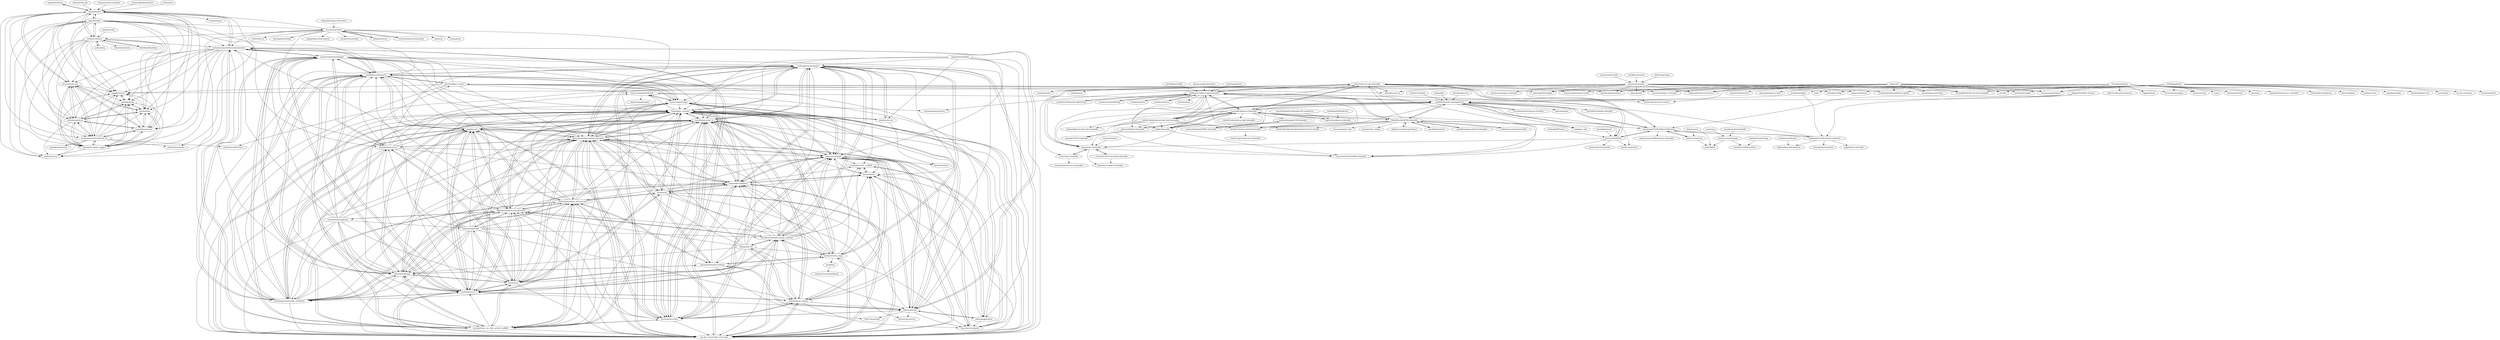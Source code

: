 digraph G {
"mojombo/chronic" -> "mojombo/god" ["e"=1]
"mojombo/grit" -> "wycats/merb-core"
"mojombo/grit" -> "mojombo/god"
"mojombo/grit" -> "vanpelt/jsawesome"
"mojombo/grit" -> "rubinius/rubinius"
"mojombo/grit" -> "wycats/jspec"
"mojombo/grit" -> "defunkt/exception_logger"
"mojombo/grit" -> "defunkt/ambition"
"mojombo/grit" -> "technoweenie/restful-authentication"
"mojombo/grit" -> "technoweenie/attachment_fu"
"mojombo/grit" -> "caged/microsis"
"mojombo/grit" -> "anotherjesse/fotomatic"
"mojombo/grit" -> "topfunky/bong"
"mojombo/grit" -> "macournoyer/thin"
"mojombo/grit" -> "grempe/amazon-ec2"
"mojombo/grit" -> "anotherjesse/s3"
"jruby/jruby" -> "rubinius/rubinius" ["e"=1]
"heroku/legacy-cli" -> "jezdez/textmate-missingdrawer" ["e"=1]
"enormego/EGOTextMateFullScreen" -> "jezdez/textmate-missingdrawer"
"enormego/EGOTextMateFullScreen" -> "jashkenas/coffee-script-tmbundle"
"enormego/EGOTextMateFullScreen" -> "philc/textmatevim"
"enormego/EGOTextMateFullScreen" -> "deplorableword/textmate-solarized"
"enormego/EGOTextMateFullScreen" -> "protocool/AckMate"
"enormego/EGOTextMateFullScreen" -> "mads-hartmann/Whitespace.tmbundle"
"js2coffee/js2coffee" -> "jashkenas/coffee-script-tmbundle" ["e"=1]
"ruby-git/ruby-git" -> "mojombo/god" ["e"=1]
"deplorableword/textmate-solarized" -> "deplorableword/solarized"
"deplorableword/textmate-solarized" -> "enormego/EGOTextMateFullScreen"
"deplorableword/textmate-solarized" -> "brianmichel/solarized" ["e"=1]
"deplorableword/textmate-solarized" -> "appden/less.tmbundle" ["e"=1]
"deplorableword/textmate-solarized" -> "jezdez/textmate-missingdrawer"
"Gipetto/wordpress.tmbundle" -> "kswedberg/jquery-tmbundle"
"alloy/macvim" -> "jtaby/Waldo" ["e"=1]
"alloy/macvim" -> "philc/textmatevim" ["e"=1]
"sr/git-wiki" -> "ezmobius/bmhsearch"
"sr/git-wiki" -> "sr/tasks"
"sr/git-wiki" -> "lazyatom/soup"
"sr/git-wiki" -> "mmower/simply_versioned"
"sr/git-wiki" -> "jnewland/votigoto"
"sr/git-wiki" -> "jamesgolick/markaby"
"sr/git-wiki" -> "jamesgolick/enum_field"
"sr/git-wiki" -> "jnewland/gsa-prototype"
"sr/git-wiki" -> "abhay/gchart"
"sr/git-wiki" -> "wayneeseguin/sequel"
"sr/git-wiki" -> "technicalpickles/ambitious-sphinx"
"sr/git-wiki" -> "wycats/merb-plugins"
"sr/git-wiki" -> "simonjefford/ruby-on-rails-tmbundle"
"sr/git-wiki" -> "leahneukirchen/rack-mirror"
"sr/git-wiki" -> "leahneukirchen/coset-mirror"
"sinatra/sinatra-book" -> "bmizerany/sinatra" ["e"=1]
"mongodb/mongo-ruby-driver" -> "macournoyer/thin" ["e"=1]
"chriskite/anemone" -> "bmizerany/sinatra" ["e"=1]
"jcf/git-tmbundle" -> "kswedberg/jquery-tmbundle"
"jcf/git-tmbundle" -> "mocoso/code-beautifier.tmbundle"
"jcf/git-tmbundle" -> "rspec/rspec.tmbundle"
"jcf/git-tmbundle" -> "drnic/ruby-on-rails-tmbundle"
"dchelimsky/rspec" -> "bmizerany/sinatra" ["e"=1]
"psq/dm-core" -> "edward/reckoning"
"psq/dm-core" -> "defunkt/ambitious_activerecord"
"psq/dm-core" -> "dramatis/dramatis-redmine"
"psq/dm-core" -> "osteele/javascript_fu"
"psq/dm-core" -> "jeremyf/rspec_on_rails_nested_scaffold"
"psq/dm-core" -> "up_the_irons/credit_card_tools"
"psq/dm-core" -> "mark/autosaves"
"psq/dm-core" -> "anotherjesse/fotomatic"
"psq/dm-core" -> "fnando/has_versions"
"psq/dm-core" -> "JackDanger/immutable_attributes"
"psq/dm-core" -> "mauo/rails-templates"
"psq/dm-core" -> "fightinjoe/restful-authentication"
"psq/dm-core" -> "dustin/memcached"
"psq/dm-core" -> "kastner/sin"
"psq/dm-core" -> "drnic/javascript-unittest-tmbundle"
"takeo/googlecharts" -> "wayneeseguin/alogr"
"takeo/googlecharts" -> "dausech/misc"
"takeo/googlecharts" -> "xeon/securehttpd"
"takeo/googlecharts" -> "kuroshiro/tourguide"
"takeo/googlecharts" -> "Amar/ambition"
"autotelicum/Smooth-CoffeeScript" -> "jashkenas/coffee-script-tmbundle" ["e"=1]
"markjaquith/WordPress" -> "Gipetto/wordpress.tmbundle" ["e"=1]
"zacharyvoase/jsonpipe" -> "toastdriven/littleworkers"
"zacharyvoase/jsonpipe" -> "jtaby/Waldo"
"sebastien/monitoring" -> "toastdriven/littleworkers" ["e"=1]
"drnic/ruby-on-rails-tmbundle" -> "rspec/rspec.tmbundle"
"drnic/ruby-on-rails-tmbundle" -> "kswedberg/jquery-tmbundle"
"drnic/ruby-on-rails-tmbundle" -> "drnic/ruby-tmbundle"
"drnic/ruby-on-rails-tmbundle" -> "mocoso/code-beautifier.tmbundle"
"drnic/ruby-on-rails-tmbundle" -> "mojombo/yaws"
"drnic/ruby-on-rails-tmbundle" -> "protocool/AckMate"
"drnic/ruby-on-rails-tmbundle" -> "defunkt/cache_fu"
"drnic/ruby-on-rails-tmbundle" -> "jashkenas/coffee-script-tmbundle"
"drnic/ruby-on-rails-tmbundle" -> "anotherjesse/foxtracs"
"drnic/ruby-on-rails-tmbundle" -> "sr/dst"
"drnic/ruby-on-rails-tmbundle" -> "jnicklas/uploadcolumn"
"drnic/ruby-on-rails-tmbundle" -> "leahneukirchen/rack-mirror"
"drnic/ruby-on-rails-tmbundle" -> "leahneukirchen/coset-mirror"
"drnic/ruby-on-rails-tmbundle" -> "hornbeck/arc"
"drnic/ruby-on-rails-tmbundle" -> "wayneeseguin/sequel-model"
"jnewland/lazy_record" -> "wayneeseguin/alogr"
"jnewland/lazy_record" -> "wayneeseguin/merbtastic"
"jnewland/lazy_record" -> "drnic/javascript-unittest-tmbundle"
"jnewland/lazy_record" -> "jamesgolick/markaby"
"jnewland/lazy_record" -> "anotherjesse/fotomatic"
"jnewland/lazy_record" -> "defunkt/cache_fu"
"jnewland/lazy_record" -> "up_the_irons/credit_card_tools"
"jnewland/lazy_record" -> "mmower/simply_versioned"
"jnewland/lazy_record" -> "caged/microsis"
"jnewland/lazy_record" -> "technoweenie/restful-authentication"
"beyondgrep/ack1" -> "protocool/AckMate" ["e"=1]
"defunkt/ambitious_activerecord" -> "psq/dm-core"
"defunkt/ambitious_activerecord" -> "edward/reckoning"
"defunkt/ambitious_activerecord" -> "jeremyf/rspec_on_rails_nested_scaffold"
"defunkt/ambitious_activerecord" -> "drnic/javascript-unittest-tmbundle"
"defunkt/ambitious_activerecord" -> "cdcarter/io"
"defunkt/ambitious_activerecord" -> "fnando/has_versions"
"defunkt/ambitious_activerecord" -> "up_the_irons/credit_card_tools"
"defunkt/ambitious_activerecord" -> "dramatis/dramatis-redmine"
"defunkt/ambitious_activerecord" -> "mauo/rails-templates"
"defunkt/ambitious_activerecord" -> "JackDanger/immutable_attributes"
"defunkt/ambitious_activerecord" -> "mark/autosaves"
"defunkt/ambitious_activerecord" -> "fightinjoe/restful-authentication"
"defunkt/ambitious_activerecord" -> "osteele/javascript_fu"
"defunkt/ambitious_activerecord" -> "wayneeseguin/alogr"
"defunkt/ambitious_activerecord" -> "anotherjesse/fotomatic"
"drnic/ruby-tmbundle" -> "rspec/rspec.tmbundle"
"drnic/ruby-tmbundle" -> "aussiegeek/ruby-sass-tmbundle"
"dustin/memcached" -> "xeon/securehttpd"
"dustin/memcached" -> "Amar/ambition"
"dustin/memcached" -> "mauo/rails-templates"
"dustin/memcached" -> "fnando/has_versions"
"dustin/memcached" -> "wayneeseguin/alogr"
"dustin/memcached" -> "osteele/javascript_fu"
"dustin/memcached" -> "drnic/javascript-unittest-tmbundle"
"dustin/memcached" -> "ambethia/vao_column"
"dustin/memcached" -> "jeremyf/rspec_on_rails_nested_scaffold"
"dustin/memcached" -> "technoweenie/restful-authentication"
"dustin/memcached" -> "up_the_irons/credit_card_tools"
"dustin/memcached" -> "psq/dm-core"
"dustin/memcached" -> "defunkt/ambitious_activerecord"
"dustin/memcached" -> "fightinjoe/restful-authentication"
"dustin/memcached" -> "cardmagic/merb-plugins"
"grempe/amazon-ec2" -> "drnic/javascript-unittest-tmbundle"
"grempe/amazon-ec2" -> "fnando/has_versions"
"grempe/amazon-ec2" -> "up_the_irons/credit_card_tools"
"grempe/amazon-ec2" -> "wayneeseguin/alogr"
"grempe/amazon-ec2" -> "JackDanger/immutable_attributes"
"grempe/amazon-ec2" -> "mark/autosaves"
"grempe/amazon-ec2" -> "wayneeseguin/merbtastic"
"grempe/amazon-ec2" -> "cardmagic/merb-plugins"
"grempe/amazon-ec2" -> "anotherjesse/fotomatic"
"grempe/amazon-ec2" -> "xeon/securehttpd"
"grempe/amazon-ec2" -> "kastner/sin"
"grempe/amazon-ec2" -> "fightinjoe/restful-authentication"
"grempe/amazon-ec2" -> "mauo/rails-templates"
"grempe/amazon-ec2" -> "jnewland/lazy_record"
"grempe/amazon-ec2" -> "wayneeseguin/merblogger"
"subtleGradient/javascript-tools.tmbundle" -> "kswedberg/jquery-tmbundle"
"subtleGradient/javascript-tools.tmbundle" -> "jezdez/textmate-missingdrawer"
"subtleGradient/javascript-tools.tmbundle" -> "jcf/git-tmbundle"
"subtleGradient/javascript-tools.tmbundle" -> "jashkenas/coffee-script-tmbundle"
"subtleGradient/javascript-tools.tmbundle" -> "johnmuhl/html5.tmbundle"
"subtleGradient/javascript-tools.tmbundle" -> "seaofclouds/sass-textmate-bundle"
"subtleGradient/javascript-tools.tmbundle" -> "johnmuhl/javascript-tools-tmbundle"
"subtleGradient/javascript-tools.tmbundle" -> "mocoso/code-beautifier.tmbundle"
"subtleGradient/javascript-tools.tmbundle" -> "desandro/CSS3.tmbundle"
"Amar/ambition" -> "dustin/memcached"
"Amar/ambition" -> "fnando/has_versions"
"Amar/ambition" -> "mauo/rails-templates"
"Amar/ambition" -> "drnic/javascript-unittest-tmbundle"
"Amar/ambition" -> "xeon/securehttpd"
"Amar/ambition" -> "Dual-Life/autodie"
"Amar/ambition" -> "kuroshiro/tourguide"
"Amar/ambition" -> "dramatis/dramatis-redmine"
"Amar/ambition" -> "technoweenie/restful-authentication"
"Amar/ambition" -> "takeo/googlecharts"
"Amar/ambition" -> "osteele/javascript_fu"
"Amar/ambition" -> "cbowns/cpu-history"
"giom/merb-core" -> "cardmagic/merb-plugins"
"giom/merb-core" -> "lance/formtotal"
"giom/merb-core" -> "fnando/has_versions"
"philc/textmatevim" -> "jtaby/Waldo"
"philc/textmatevim" -> "enormego/EGOTextMateFullScreen"
"norbauer/salty_slugs" -> "woahdae/active_scaffold"
"norbauer/salty_slugs" -> "fnando/has_versions"
"norbauer/salty_slugs" -> "up_the_irons/credit_card_tools"
"norbauer/salty_slugs" -> "dausech/misc"
"norbauer/salty_slugs" -> "osteele/javascript_fu"
"norbauer/salty_slugs" -> "mauo/rails-templates"
"norbauer/salty_slugs" -> "cardmagic/merb-plugins"
"norbauer/salty_slugs" -> "drnic/javascript-unittest-tmbundle"
"norbauer/salty_slugs" -> "meqif/nds"
"norbauer/salty_slugs" -> "xeon/securehttpd"
"norbauer/salty_slugs" -> "decafdennis/simple_theme_switcher"
"norbauer/salty_slugs" -> "dramatis/dramatis-redmine"
"norbauer/salty_slugs" -> "kuroshiro/tourguide"
"norbauer/salty_slugs" -> "fightinjoe/restful-authentication"
"markstory/solarized" -> "deplorableword/solarized"
"woahdae/active_scaffold" -> "dausech/misc"
"woahdae/active_scaffold" -> "kuroshiro/tourguide"
"meqif/nds" -> "JeremyGrosser/mythproto"
"farktronix/gittools" -> "fightinjoe/restful-authentication"
"farktronix/gittools" -> "mark/autosaves"
"farktronix/gittools" -> "kastner/sin"
"farktronix/gittools" -> "edward/reckoning"
"farktronix/gittools" -> "drnic/javascript-unittest-tmbundle"
"farktronix/gittools" -> "fnando/has_versions"
"farktronix/gittools" -> "psq/dm-core"
"farktronix/gittools" -> "grempe/amazon-ec2"
"farktronix/gittools" -> "decafdennis/simple_theme_switcher"
"farktronix/gittools" -> "JackDanger/immutable_attributes"
"farktronix/gittools" -> "osteele/javascript_fu"
"farktronix/gittools" -> "up_the_irons/credit_card_tools"
"farktronix/gittools" -> "ambethia/vao_column"
"farktronix/gittools" -> "mauo/rails-templates"
"farktronix/gittools" -> "defunkt/ambitious_activerecord"
"chadselph/fPrivacy" -> "protocool/AckMate" ["e"=1]
"not-kennethreitz/osx-gcc-installer" -> "jezdez/textmate-missingdrawer" ["e"=1]
"jonathanpatt/sicp-kindle" -> "zacharyvoase/jsonpipe" ["e"=1]
"mojombo/god" -> "wycats/merb-core"
"mojombo/god" -> "vanpelt/jsawesome"
"mojombo/god" -> "wycats/jspec"
"mojombo/god" -> "defunkt/exception_logger"
"mojombo/god" -> "defunkt/ambition"
"mojombo/god" -> "rubinius/rubinius"
"mojombo/god" -> "technoweenie/attachment_fu"
"mojombo/god" -> "mojombo/grit"
"mojombo/god" -> "caged/microsis"
"mojombo/god" -> "technoweenie/restful-authentication"
"mojombo/god" -> "topfunky/bong"
"mojombo/god" -> "anotherjesse/s3"
"mojombo/god" -> "anotherjesse/taboo"
"mojombo/god" -> "mojombo/chronic" ["e"=1]
"mojombo/god" -> "resque/resque" ["e"=1]
"jlong/sass-bootstrap-defunct" -> "MarioRicalde/SCSS.tmbundle" ["e"=1]
"wayneeseguin/alogr" -> "xeon/securehttpd"
"wayneeseguin/alogr" -> "takeo/googlecharts"
"wayneeseguin/alogr" -> "wayneeseguin/merbtastic"
"wayneeseguin/alogr" -> "jnewland/lazy_record"
"wayneeseguin/alogr" -> "anotherjesse/fotomatic"
"wayneeseguin/alogr" -> "dustin/memcached"
"wayneeseguin/alogr" -> "drnic/javascript-unittest-tmbundle"
"wayneeseguin/alogr" -> "fnando/has_versions"
"wayneeseguin/alogr" -> "wayneeseguin/autozest"
"buymeasoda/soda-theme" -> "jashkenas/coffee-script-tmbundle" ["e"=1]
"rs/SafariOmnibar" -> "jezdez/textmate-missingdrawer" ["e"=1]
"defunkt/unicorn" -> "macournoyer/thin" ["e"=1]
"rubinius/rubinius" -> "wycats/merb-core"
"rubinius/rubinius" -> "vanpelt/jsawesome"
"rubinius/rubinius" -> "mojombo/god"
"rubinius/rubinius" -> "wycats/jspec"
"rubinius/rubinius" -> "defunkt/exception_logger"
"rubinius/rubinius" -> "defunkt/ambition"
"rubinius/rubinius" -> "mojombo/grit"
"rubinius/rubinius" -> "technoweenie/attachment_fu"
"rubinius/rubinius" -> "caged/microsis"
"rubinius/rubinius" -> "technoweenie/restful-authentication"
"rubinius/rubinius" -> "jruby/jruby" ["e"=1]
"rubinius/rubinius" -> "topfunky/bong"
"rubinius/rubinius" -> "celluloid/celluloid" ["e"=1]
"rubinius/rubinius" -> "MacRuby/MacRuby" ["e"=1]
"rubinius/rubinius" -> "anotherjesse/s3"
"minimaldesign/mHTML.tmbundle" -> "minimaldesign/mCSS.tmbundle"
"minimaldesign/mCSS.tmbundle" -> "minimaldesign/mHTML.tmbundle"
"JackDanger/immutable_attributes" -> "osteele/javascript_fu"
"JackDanger/immutable_attributes" -> "mark/autosaves"
"JackDanger/immutable_attributes" -> "fnando/has_versions"
"JackDanger/immutable_attributes" -> "drnic/javascript-unittest-tmbundle"
"JackDanger/immutable_attributes" -> "fightinjoe/restful-authentication"
"JackDanger/immutable_attributes" -> "up_the_irons/credit_card_tools"
"JackDanger/immutable_attributes" -> "psq/dm-core"
"JackDanger/immutable_attributes" -> "grempe/amazon-ec2"
"JackDanger/immutable_attributes" -> "anotherjesse/fotomatic"
"JackDanger/immutable_attributes" -> "defunkt/ambitious_activerecord"
"JackDanger/immutable_attributes" -> "edward/reckoning"
"JackDanger/immutable_attributes" -> "wayneeseguin/merblogger"
"JackDanger/immutable_attributes" -> "mauo/rails-templates"
"JackDanger/immutable_attributes" -> "cardmagic/merb-plugins"
"JackDanger/immutable_attributes" -> "xeon/securehttpd"
"brynary/webrat" -> "rspec/rspec.tmbundle" ["e"=1]
"jeremyf/rspec_on_rails_nested_scaffold" -> "anotherjesse/fotomatic"
"jeremyf/rspec_on_rails_nested_scaffold" -> "defunkt/ambitious_activerecord"
"jeremyf/rspec_on_rails_nested_scaffold" -> "edward/reckoning"
"jeremyf/rspec_on_rails_nested_scaffold" -> "psq/dm-core"
"jeremyf/rspec_on_rails_nested_scaffold" -> "cardmagic/merb-plugins"
"jeremyf/rspec_on_rails_nested_scaffold" -> "wayneeseguin/merblogger"
"jeremyf/rspec_on_rails_nested_scaffold" -> "dustin/memcached"
"jeremyf/rspec_on_rails_nested_scaffold" -> "fnando/has_versions"
"jeremyf/rspec_on_rails_nested_scaffold" -> "technoweenie/restful-authentication"
"jeremyf/rspec_on_rails_nested_scaffold" -> "wayneeseguin/alogr"
"jeremyf/rspec_on_rails_nested_scaffold" -> "drnic/javascript-unittest-tmbundle"
"jeremyf/rspec_on_rails_nested_scaffold" -> "mark/autosaves"
"jeremyf/rspec_on_rails_nested_scaffold" -> "up_the_irons/credit_card_tools"
"jeremyf/rspec_on_rails_nested_scaffold" -> "kastner/sin"
"jeremyf/rspec_on_rails_nested_scaffold" -> "osteele/javascript_fu"
"decafdennis/simple_theme_switcher" -> "ambethia/vao_column"
"decafdennis/simple_theme_switcher" -> "fnando/has_versions"
"decafdennis/simple_theme_switcher" -> "up_the_irons/credit_card_tools"
"decafdennis/simple_theme_switcher" -> "mark/autosaves"
"decafdennis/simple_theme_switcher" -> "viking/ruby-rtp"
"decafdennis/simple_theme_switcher" -> "xeon/securehttpd"
"decafdennis/simple_theme_switcher" -> "fightinjoe/restful-authentication"
"decafdennis/simple_theme_switcher" -> "kastner/sin"
"decafdennis/simple_theme_switcher" -> "osteele/javascript_fu"
"decafdennis/simple_theme_switcher" -> "cardmagic/merb-plugins"
"decafdennis/simple_theme_switcher" -> "mauo/rails-templates"
"decafdennis/simple_theme_switcher" -> "drnic/javascript-unittest-tmbundle"
"decafdennis/simple_theme_switcher" -> "norbauer/salty_slugs"
"decafdennis/simple_theme_switcher" -> "woahdae/active_scaffold"
"decafdennis/simple_theme_switcher" -> "dausech/misc"
"wycats/merb-core" -> "vanpelt/jsawesome"
"wycats/merb-core" -> "wycats/jspec"
"wycats/merb-core" -> "defunkt/exception_logger"
"wycats/merb-core" -> "defunkt/ambition"
"wycats/merb-core" -> "caged/microsis"
"wycats/merb-core" -> "technoweenie/attachment_fu"
"wycats/merb-core" -> "mojombo/god"
"vanpelt/jsawesome" -> "wycats/merb-core"
"vanpelt/jsawesome" -> "wycats/jspec"
"vanpelt/jsawesome" -> "defunkt/exception_logger"
"vanpelt/jsawesome" -> "defunkt/ambition"
"vanpelt/jsawesome" -> "caged/microsis"
"vanpelt/jsawesome" -> "technoweenie/attachment_fu"
"vanpelt/jsawesome" -> "topfunky/bong"
"technomancy/augment" -> "fightinjoe/restful-authentication"
"technomancy/augment" -> "mark/autosaves"
"technomancy/augment" -> "wayneeseguin/merblogger"
"technomancy/augment" -> "kastner/sin"
"technomancy/augment" -> "anotherjesse/fotomatic"
"technomancy/augment" -> "farktronix/gittools"
"technomancy/augment" -> "technoweenie/restful-authentication"
"technomancy/augment" -> "JackDanger/immutable_attributes"
"technomancy/augment" -> "edward/reckoning"
"technomancy/augment" -> "grempe/amazon-ec2"
"technomancy/augment" -> "drnic/javascript-unittest-tmbundle"
"technomancy/augment" -> "up_the_irons/credit_card_tools"
"technomancy/augment" -> "osteele/javascript_fu"
"technomancy/augment" -> "fnando/has_versions"
"technomancy/augment" -> "jeremyf/rspec_on_rails_nested_scaffold"
"cristibalan/braid" -> "wayneeseguin/sequel"
"cristibalan/braid" -> "up_the_irons/ram"
"cristibalan/braid" -> "brosner/oebfare"
"cristibalan/braid" -> "jnicklas/rorem"
"cristibalan/braid" -> "caged/groomlake"
"cristibalan/braid" -> "sr/dst"
"cristibalan/braid" -> "sr/tasks"
"cristibalan/braid" -> "hornbeck/blerb-core"
"cristibalan/braid" -> "technicalpickles/ambitious-sphinx"
"cristibalan/braid" -> "lazyatom/soup"
"cristibalan/braid" -> "bs/starling"
"cristibalan/braid" -> "wycats/merb-plugins"
"cristibalan/braid" -> "jnicklas/uploadcolumn"
"cristibalan/braid" -> "simonjefford/ruby-on-rails-tmbundle"
"cristibalan/braid" -> "leahneukirchen/rack-mirror"
"wayneeseguin/merbtastic" -> "leahneukirchen/coset-mirror"
"wayneeseguin/merbtastic" -> "wayneeseguin/rnginx"
"wayneeseguin/merbtastic" -> "wayneeseguin/alogr"
"wayneeseguin/merblogger" -> "anotherjesse/fotomatic"
"wayneeseguin/merblogger" -> "technoweenie/restful-authentication"
"wayneeseguin/merblogger" -> "jeremyf/rspec_on_rails_nested_scaffold"
"wayneeseguin/merblogger" -> "mark/autosaves"
"wayneeseguin/merblogger" -> "edward/reckoning"
"wayneeseguin/merblogger" -> "wayneeseguin/alogr"
"wayneeseguin/merblogger" -> "JackDanger/immutable_attributes"
"wayneeseguin/merblogger" -> "drnic/javascript-unittest-tmbundle"
"wayneeseguin/merblogger" -> "grempe/amazon-ec2"
"wayneeseguin/merblogger" -> "fightinjoe/restful-authentication"
"wayneeseguin/merblogger" -> "psq/dm-core"
"wayneeseguin/merblogger" -> "Amar/ambition"
"wayneeseguin/merblogger" -> "osteele/javascript_fu"
"wayneeseguin/merblogger" -> "fnando/has_versions"
"wayneeseguin/merblogger" -> "cardmagic/merb-plugins"
"drnic/javascript-unittest-tmbundle" -> "fnando/has_versions"
"drnic/javascript-unittest-tmbundle" -> "up_the_irons/credit_card_tools"
"drnic/javascript-unittest-tmbundle" -> "cdcarter/io"
"drnic/javascript-unittest-tmbundle" -> "mark/autosaves"
"drnic/javascript-unittest-tmbundle" -> "mauo/rails-templates"
"drnic/javascript-unittest-tmbundle" -> "xeon/securehttpd"
"drnic/javascript-unittest-tmbundle" -> "grempe/amazon-ec2"
"drnic/javascript-unittest-tmbundle" -> "cardmagic/merb-plugins"
"drnic/javascript-unittest-tmbundle" -> "wayneeseguin/merbtastic"
"drnic/javascript-unittest-tmbundle" -> "kastner/sin"
"drnic/javascript-unittest-tmbundle" -> "Amar/ambition"
"drnic/javascript-unittest-tmbundle" -> "wayneeseguin/alogr"
"drnic/javascript-unittest-tmbundle" -> "defunkt/ambitious_activerecord"
"drnic/javascript-unittest-tmbundle" -> "dustin/memcached"
"drnic/javascript-unittest-tmbundle" -> "osteele/javascript_fu"
"up_the_irons/credit_card_tools" -> "fnando/has_versions"
"up_the_irons/credit_card_tools" -> "drnic/javascript-unittest-tmbundle"
"up_the_irons/credit_card_tools" -> "mauo/rails-templates"
"up_the_irons/credit_card_tools" -> "osteele/javascript_fu"
"up_the_irons/credit_card_tools" -> "dausech/misc"
"up_the_irons/credit_card_tools" -> "decafdennis/simple_theme_switcher"
"up_the_irons/credit_card_tools" -> "norbauer/salty_slugs"
"up_the_irons/credit_card_tools" -> "ambethia/vao_column"
"up_the_irons/credit_card_tools" -> "cdcarter/io"
"up_the_irons/credit_card_tools" -> "psq/dm-core"
"up_the_irons/credit_card_tools" -> "cardmagic/merb-plugins"
"up_the_irons/credit_card_tools" -> "wayneeseguin/merbtastic"
"up_the_irons/credit_card_tools" -> "mark/autosaves"
"up_the_irons/credit_card_tools" -> "xeon/securehttpd"
"up_the_irons/credit_card_tools" -> "defunkt/ambitious_activerecord"
"kuroshiro/tourguide" -> "xeon/securehttpd"
"kuroshiro/tourguide" -> "dausech/misc"
"kuroshiro/tourguide" -> "woahdae/active_scaffold"
"brotherbard/gitx" -> "jezdez/textmate-missingdrawer" ["e"=1]
"brotherbard/gitx" -> "deplorableword/textmate-solarized" ["e"=1]
"creationix/haml-js" -> "jashkenas/coffee-script-tmbundle" ["e"=1]
"sevenwire/forgery" -> "leahneukirchen/gitsum"
"sevenwire/forgery" -> "wayneeseguin/sequel"
"sevenwire/forgery" -> "kevinclark/god"
"sevenwire/forgery" -> "collectiveidea/awesomeness"
"sevenwire/forgery" -> "uggedal/mofo"
"sevenwire/forgery" -> "wayneeseguin/sequel-model"
"sevenwire/forgery" -> "sr/ape"
"sevenwire/forgery" -> "mmower/simply_versioned"
"sevenwire/forgery" -> "jnewland/votigoto"
"sevenwire/forgery" -> "jnewland/capsize"
"sevenwire/forgery" -> "jamesgolick/markaby"
"sevenwire/forgery" -> "josh/rails"
"sevenwire/forgery" -> "jamesgolick/resource_controller"
"sevenwire/forgery" -> "defunkt/starling"
"sevenwire/forgery" -> "engineyard/eycap"
"wycats/jspec" -> "vanpelt/jsawesome"
"wycats/jspec" -> "defunkt/exception_logger"
"wycats/jspec" -> "defunkt/ambition"
"wycats/jspec" -> "wycats/merb-core"
"wycats/jspec" -> "caged/microsis"
"wycats/jspec" -> "topfunky/bong"
"defunkt/exception_logger" -> "vanpelt/jsawesome"
"defunkt/exception_logger" -> "wycats/jspec"
"defunkt/exception_logger" -> "defunkt/ambition"
"defunkt/exception_logger" -> "wycats/merb-core"
"defunkt/exception_logger" -> "caged/microsis"
"defunkt/exception_logger" -> "topfunky/bong"
"defunkt/exception_logger" -> "technoweenie/attachment_fu"
"defunkt/exception_logger" -> "anotherjesse/s3"
"defunkt/ambition" -> "wycats/jspec"
"defunkt/ambition" -> "defunkt/exception_logger"
"defunkt/ambition" -> "vanpelt/jsawesome"
"defunkt/ambition" -> "caged/microsis"
"defunkt/ambition" -> "topfunky/bong"
"defunkt/ambition" -> "wycats/merb-core"
"defunkt/ambition" -> "technoweenie/attachment_fu"
"defunkt/ambition" -> "anotherjesse/s3"
"seaofclouds/sass-textmate-bundle" -> "charlesroper/ruby-sass-tmbundle"
"mruby/mruby" -> "rubinius/rubinius" ["e"=1]
"technoweenie/attachment_fu" -> "defunkt/exception_logger"
"technoweenie/attachment_fu" -> "caged/microsis"
"technoweenie/attachment_fu" -> "vanpelt/jsawesome"
"technoweenie/attachment_fu" -> "topfunky/bong"
"technoweenie/attachment_fu" -> "defunkt/ambition"
"technoweenie/attachment_fu" -> "wycats/jspec"
"technoweenie/attachment_fu" -> "anotherjesse/s3"
"technoweenie/attachment_fu" -> "wycats/merb-core"
"technoweenie/attachment_fu" -> "anotherjesse/foxtracs"
"technoweenie/attachment_fu" -> "anotherjesse/taboo"
"technoweenie/attachment_fu" -> "mojombo/glowstick"
"resque/resque-scheduler" -> "mojombo/god" ["e"=1]
"eventmachine/eventmachine" -> "macournoyer/thin" ["e"=1]
"cardmagic/merb-plugins" -> "giom/merb-core"
"cardmagic/merb-plugins" -> "fnando/has_versions"
"cardmagic/merb-plugins" -> "osteele/javascript_fu"
"cardmagic/merb-plugins" -> "mauo/rails-templates"
"cardmagic/merb-plugins" -> "drnic/javascript-unittest-tmbundle"
"cardmagic/merb-plugins" -> "up_the_irons/credit_card_tools"
"cardmagic/merb-plugins" -> "jeremyf/rspec_on_rails_nested_scaffold"
"cardmagic/merb-plugins" -> "xeon/securehttpd"
"cardmagic/merb-plugins" -> "norbauer/salty_slugs"
"cardmagic/merb-plugins" -> "wayneeseguin/alogr"
"cardmagic/merb-plugins" -> "anotherjesse/fotomatic"
"cardmagic/merb-plugins" -> "dausech/misc"
"cardmagic/merb-plugins" -> "woahdae/active_scaffold"
"cardmagic/merb-plugins" -> "ambethia/vao_column"
"cardmagic/merb-plugins" -> "decafdennis/simple_theme_switcher"
"technoweenie/restful-authentication" -> "anotherjesse/fotomatic"
"technoweenie/restful-authentication" -> "vanpelt/jsawesome"
"technoweenie/restful-authentication" -> "defunkt/exception_logger"
"technoweenie/restful-authentication" -> "wycats/merb-core"
"technoweenie/restful-authentication" -> "wycats/jspec"
"technoweenie/restful-authentication" -> "defunkt/ambition"
"technoweenie/restful-authentication" -> "wayneeseguin/merblogger"
"technoweenie/restful-authentication" -> "technoweenie/attachment_fu"
"technoweenie/restful-authentication" -> "caged/microsis"
"technoweenie/restful-authentication" -> "topfunky/bong"
"technoweenie/restful-authentication" -> "mojombo/god"
"technoweenie/restful-authentication" -> "Amar/ambition"
"technoweenie/restful-authentication" -> "anotherjesse/s3"
"technoweenie/restful-authentication" -> "jeremyf/rspec_on_rails_nested_scaffold"
"technoweenie/restful-authentication" -> "dustin/memcached"
"caged/microsis" -> "topfunky/bong"
"topfunky/bong" -> "caged/microsis"
"topfunky/bong" -> "defunkt/exception_logger"
"topfunky/bong" -> "defunkt/ambition"
"topfunky/bong" -> "wycats/jspec"
"topfunky/bong" -> "anotherjesse/s3"
"mauo/rails-templates" -> "fnando/has_versions"
"mauo/rails-templates" -> "dausech/misc"
"mauo/rails-templates" -> "osteele/javascript_fu"
"mauo/rails-templates" -> "up_the_irons/credit_card_tools"
"mauo/rails-templates" -> "xeon/securehttpd"
"mauo/rails-templates" -> "dustin/memcached"
"mauo/rails-templates" -> "cdcarter/io"
"mauo/rails-templates" -> "cardmagic/merb-plugins"
"mauo/rails-templates" -> "drnic/javascript-unittest-tmbundle"
"mauo/rails-templates" -> "woahdae/active_scaffold"
"johnmuhl/html5.tmbundle" -> "kswedberg/jquery-tmbundle"
"johnmuhl/html5.tmbundle" -> "desandro/CSS3.tmbundle"
"jashkenas/coffee-script-tmbundle" -> "MarioRicalde/SCSS.tmbundle"
"jashkenas/coffee-script-tmbundle" -> "jezdez/textmate-missingdrawer"
"jashkenas/coffee-script-tmbundle" -> "drnic/ruby-on-rails-tmbundle"
"jashkenas/coffee-script-tmbundle" -> "rspec/rspec.tmbundle"
"jashkenas/coffee-script-tmbundle" -> "seaofclouds/sass-textmate-bundle"
"jashkenas/coffee-script-tmbundle" -> "mauricemach/coffeekup" ["e"=1]
"jashkenas/coffee-script-tmbundle" -> "kswedberg/jquery-tmbundle"
"jashkenas/coffee-script-tmbundle" -> "enormego/EGOTextMateFullScreen"
"jashkenas/coffee-script-tmbundle" -> "sstephenson/eco" ["e"=1]
"jashkenas/coffee-script-tmbundle" -> "autotelicum/Smooth-CoffeeScript" ["e"=1]
"jashkenas/coffee-script-tmbundle" -> "handcrafted/handcrafted-haml-textmate-bundle"
"jashkenas/coffee-script-tmbundle" -> "jcf/git-tmbundle"
"jashkenas/coffee-script-tmbundle" -> "subtleGradient/javascript-tools.tmbundle"
"jashkenas/coffee-script-tmbundle" -> "jashkenas/docco" ["e"=1]
"jashkenas/coffee-script-tmbundle" -> "Sutto/barista" ["e"=1]
"kswedberg/jquery-tmbundle" -> "drnic/ruby-on-rails-tmbundle"
"kswedberg/jquery-tmbundle" -> "johnmuhl/html5.tmbundle"
"kswedberg/jquery-tmbundle" -> "subtleGradient/javascript-tools.tmbundle"
"kswedberg/jquery-tmbundle" -> "jcf/git-tmbundle"
"kswedberg/jquery-tmbundle" -> "mocoso/code-beautifier.tmbundle"
"kswedberg/jquery-tmbundle" -> "Gipetto/wordpress.tmbundle"
"kswedberg/jquery-tmbundle" -> "jezdez/textmate-missingdrawer"
"kswedberg/jquery-tmbundle" -> "minimaldesign/mHTML.tmbundle"
"kswedberg/jquery-tmbundle" -> "minimaldesign/mCSS.tmbundle"
"kswedberg/jquery-tmbundle" -> "rspec/rspec.tmbundle"
"kswedberg/jquery-tmbundle" -> "jashkenas/coffee-script-tmbundle"
"kswedberg/jquery-tmbundle" -> "johnmuhl/javascript-tools-tmbundle"
"kswedberg/jquery-tmbundle" -> "MarioRicalde/SCSS.tmbundle"
"kswedberg/jquery-tmbundle" -> "subtleGradient/javascript.tmbundle"
"kswedberg/jquery-tmbundle" -> "seaofclouds/sass-textmate-bundle"
"jashkenas/docco" -> "jashkenas/coffee-script-tmbundle" ["e"=1]
"protocool/AckMate" -> "jezdez/textmate-missingdrawer"
"protocool/AckMate" -> "protocool/ack-tmbundle"
"protocool/AckMate" -> "drnic/ruby-on-rails-tmbundle"
"protocool/AckMate" -> "mocoso/code-beautifier.tmbundle"
"protocool/AckMate" -> "rspec/rspec.tmbundle"
"protocool/AckMate" -> "enormego/EGOTextMateFullScreen"
"protocool/AckMate" -> "powder-rb/powder" ["e"=1]
"anotherjesse/fotomatic" -> "wayneeseguin/merblogger"
"anotherjesse/fotomatic" -> "technoweenie/restful-authentication"
"anotherjesse/fotomatic" -> "jeremyf/rspec_on_rails_nested_scaffold"
"anotherjesse/fotomatic" -> "edward/reckoning"
"anotherjesse/fotomatic" -> "wayneeseguin/alogr"
"anotherjesse/fotomatic" -> "mark/autosaves"
"anotherjesse/fotomatic" -> "psq/dm-core"
"anotherjesse/fotomatic" -> "cardmagic/merb-plugins"
"anotherjesse/fotomatic" -> "drnic/javascript-unittest-tmbundle"
"anotherjesse/fotomatic" -> "JackDanger/immutable_attributes"
"anotherjesse/fotomatic" -> "fnando/has_versions"
"anotherjesse/fotomatic" -> "up_the_irons/credit_card_tools"
"anotherjesse/fotomatic" -> "osteele/javascript_fu"
"anotherjesse/fotomatic" -> "jnewland/lazy_record"
"anotherjesse/fotomatic" -> "Amar/ambition"
"cucumber-attic/cucumber-tmbundle" -> "rspec/rspec.tmbundle"
"cucumber-attic/cucumber-tmbundle" -> "bmabey/cucumber-tmbundle"
"macournoyer/thin" -> "eventmachine/eventmachine" ["e"=1]
"macournoyer/thin" -> "technoweenie/restful-authentication"
"macournoyer/thin" -> "rack/rack" ["e"=1]
"macournoyer/thin" -> "JackDanger/immutable_attributes"
"macournoyer/thin" -> "puma/puma" ["e"=1]
"macournoyer/thin" -> "redis/redis-rb" ["e"=1]
"macournoyer/thin" -> "rubinius/rubinius"
"macournoyer/thin" -> "drnic/javascript-unittest-tmbundle"
"macournoyer/thin" -> "anotherjesse/fotomatic"
"macournoyer/thin" -> "petergoldstein/dalli" ["e"=1]
"macournoyer/thin" -> "mojombo/god"
"macournoyer/thin" -> "defunkt/unicorn" ["e"=1]
"macournoyer/thin" -> "igrigorik/em-http-request" ["e"=1]
"macournoyer/thin" -> "grempe/amazon-ec2"
"macournoyer/thin" -> "jeremyevans/sequel" ["e"=1]
"technicalpickles/jeweler" -> "mojombo/god" ["e"=1]
"kastner/sin" -> "mark/autosaves"
"kastner/sin" -> "drnic/javascript-unittest-tmbundle"
"kastner/sin" -> "edward/reckoning"
"kastner/sin" -> "up_the_irons/credit_card_tools"
"kastner/sin" -> "decafdennis/simple_theme_switcher"
"kastner/sin" -> "fightinjoe/restful-authentication"
"kastner/sin" -> "farktronix/gittools"
"kastner/sin" -> "psq/dm-core"
"kastner/sin" -> "anotherjesse/fotomatic"
"kastner/sin" -> "jeremyf/rspec_on_rails_nested_scaffold"
"kastner/sin" -> "defunkt/ambitious_activerecord"
"kastner/sin" -> "fnando/has_versions"
"kastner/sin" -> "cdcarter/io"
"kastner/sin" -> "grempe/amazon-ec2"
"kastner/sin" -> "norbauer/salty_slugs"
"cdcarter/io" -> "drnic/javascript-unittest-tmbundle"
"cdcarter/io" -> "mauo/rails-templates"
"cdcarter/io" -> "fnando/has_versions"
"cdcarter/io" -> "up_the_irons/credit_card_tools"
"cdcarter/io" -> "defunkt/ambitious_activerecord"
"cdcarter/io" -> "cbowns/cpu-history"
"cdcarter/io" -> "dausech/misc"
"cdcarter/io" -> "cardmagic/merb-plugins"
"cdcarter/io" -> "kastner/sin"
"cdcarter/io" -> "xeon/securehttpd"
"cdcarter/io" -> "norbauer/salty_slugs"
"cdcarter/io" -> "jeremyf/rspec_on_rails_nested_scaffold"
"fnando/has_versions" -> "mauo/rails-templates"
"fnando/has_versions" -> "up_the_irons/credit_card_tools"
"fnando/has_versions" -> "osteele/javascript_fu"
"fnando/has_versions" -> "drnic/javascript-unittest-tmbundle"
"fnando/has_versions" -> "cardmagic/merb-plugins"
"fnando/has_versions" -> "xeon/securehttpd"
"fnando/has_versions" -> "dausech/misc"
"fnando/has_versions" -> "decafdennis/simple_theme_switcher"
"fnando/has_versions" -> "cdcarter/io"
"fnando/has_versions" -> "fightinjoe/restful-authentication"
"fnando/has_versions" -> "dustin/memcached"
"fnando/has_versions" -> "giom/merb-core"
"fnando/has_versions" -> "wayneeseguin/merbtastic"
"fnando/has_versions" -> "kuroshiro/tourguide"
"fnando/has_versions" -> "Amar/ambition"
"ieure/sicp" -> "zacharyvoase/jsonpipe" ["e"=1]
"mockko/livereload" -> "MarioRicalde/SCSS.tmbundle" ["e"=1]
"laullon/gitx" -> "jezdez/textmate-missingdrawer" ["e"=1]
"MarioRicalde/SCSS.tmbundle" -> "jashkenas/coffee-script-tmbundle"
"MarioRicalde/SCSS.tmbundle" -> "jezdez/textmate-missingdrawer"
"MarioRicalde/SCSS.tmbundle" -> "sporkd/compass-html5-boilerplate" ["e"=1]
"MarioRicalde/SCSS.tmbundle" -> "jlong/sass-bootstrap-defunct" ["e"=1]
"MarioRicalde/SCSS.tmbundle" -> "drnic/ruby-on-rails-tmbundle"
"MarioRicalde/SCSS.tmbundle" -> "kswedberg/jquery-tmbundle"
"MarioRicalde/SCSS.tmbundle" -> "nathos/sass-textmate-bundle" ["e"=1]
"MarioRicalde/SCSS.tmbundle" -> "rails/pjax_rails" ["e"=1]
"MarioRicalde/SCSS.tmbundle" -> "seaofclouds/sass-textmate-bundle"
"MarioRicalde/SCSS.tmbundle" -> "enormego/EGOTextMateFullScreen"
"MarioRicalde/SCSS.tmbundle" -> "mockko/livereload" ["e"=1]
"MarioRicalde/SCSS.tmbundle" -> "basecamp/mail_view" ["e"=1]
"MarioRicalde/SCSS.tmbundle" -> "jcf/git-tmbundle"
"MarioRicalde/SCSS.tmbundle" -> "paneq/active_reload" ["e"=1]
"MarioRicalde/SCSS.tmbundle" -> "handcrafted/handcrafted-haml-textmate-bundle"
"dramatis/dramatis-redmine" -> "edward/reckoning"
"dramatis/dramatis-redmine" -> "psq/dm-core"
"dramatis/dramatis-redmine" -> "Amar/ambition"
"dramatis/dramatis-redmine" -> "defunkt/ambitious_activerecord"
"dramatis/dramatis-redmine" -> "Dual-Life/autodie"
"dramatis/dramatis-redmine" -> "xeon/securehttpd"
"dramatis/dramatis-redmine" -> "mauo/rails-templates"
"dramatis/dramatis-redmine" -> "norbauer/salty_slugs"
"filmgirl/TextMate-Themes" -> "enormego/EGOTextMateFullScreen"
"filmgirl/TextMate-Themes" -> "jezdez/textmate-missingdrawer"
"filmgirl/TextMate-Themes" -> "deplorableword/textmate-solarized"
"viking/ruby-rtp" -> "ambethia/vao_column"
"viking/ruby-rtp" -> "decafdennis/simple_theme_switcher"
"viking/ruby-rtp" -> "mark/autosaves"
"viking/ruby-rtp" -> "xeon/securehttpd"
"viking/ruby-rtp" -> "edward/reckoning"
"viking/ruby-rtp" -> "osteele/javascript_fu"
"viking/ruby-rtp" -> "drnic/javascript-unittest-tmbundle"
"viking/ruby-rtp" -> "Amar/ambition"
"viking/ruby-rtp" -> "fnando/has_versions"
"viking/ruby-rtp" -> "up_the_irons/credit_card_tools"
"viking/ruby-rtp" -> "psq/dm-core"
"viking/ruby-rtp" -> "norbauer/salty_slugs"
"viking/ruby-rtp" -> "dramatis/dramatis-redmine"
"viking/ruby-rtp" -> "fightinjoe/restful-authentication"
"viking/ruby-rtp" -> "JackDanger/immutable_attributes"
"osteele/javascript_fu" -> "mauo/rails-templates"
"osteele/javascript_fu" -> "fnando/has_versions"
"osteele/javascript_fu" -> "up_the_irons/credit_card_tools"
"osteele/javascript_fu" -> "cardmagic/merb-plugins"
"osteele/javascript_fu" -> "dausech/misc"
"osteele/javascript_fu" -> "dustin/memcached"
"osteele/javascript_fu" -> "psq/dm-core"
"osteele/javascript_fu" -> "JackDanger/immutable_attributes"
"osteele/javascript_fu" -> "xeon/securehttpd"
"osteele/javascript_fu" -> "norbauer/salty_slugs"
"osteele/javascript_fu" -> "ambethia/vao_column"
"osteele/javascript_fu" -> "drnic/javascript-unittest-tmbundle"
"osteele/javascript_fu" -> "mark/autosaves"
"osteele/javascript_fu" -> "edward/reckoning"
"osteele/javascript_fu" -> "kuroshiro/tourguide"
"kostya/eye" -> "mojombo/god" ["e"=1]
"rspec/rspec.tmbundle" -> "cucumber-attic/cucumber-tmbundle"
"rspec/rspec.tmbundle" -> "drnic/ruby-tmbundle"
"rspec/rspec.tmbundle" -> "drnic/ruby-on-rails-tmbundle"
"rspec/rspec.tmbundle" -> "mocoso/code-beautifier.tmbundle"
"rspec/rspec.tmbundle" -> "bmabey/cucumber-tmbundle"
"jezdez/textmate-missingdrawer" -> "enormego/EGOTextMateFullScreen"
"jezdez/textmate-missingdrawer" -> "MarioRicalde/SCSS.tmbundle"
"jezdez/textmate-missingdrawer" -> "protocool/AckMate"
"jezdez/textmate-missingdrawer" -> "jashkenas/coffee-script-tmbundle"
"jezdez/textmate-missingdrawer" -> "kswedberg/jquery-tmbundle"
"jezdez/textmate-missingdrawer" -> "subtleGradient/javascript-tools.tmbundle"
"jezdez/textmate-missingdrawer" -> "jcf/git-tmbundle"
"jezdez/textmate-missingdrawer" -> "seaofclouds/sass-textmate-bundle"
"jezdez/textmate-missingdrawer" -> "powder-rb/powder" ["e"=1]
"jezdez/textmate-missingdrawer" -> "basecamp/pow" ["e"=1]
"jezdez/textmate-missingdrawer" -> "rails/pjax_rails" ["e"=1]
"jezdez/textmate-missingdrawer" -> "not-kennethreitz/osx-gcc-installer" ["e"=1]
"jezdez/textmate-missingdrawer" -> "johnmuhl/html5.tmbundle"
"jezdez/textmate-missingdrawer" -> "rspec/rspec.tmbundle"
"jezdez/textmate-missingdrawer" -> "ThisIsMissEm/jade-tmbundle" ["e"=1]
"sporkd/compass-html5-boilerplate" -> "MarioRicalde/SCSS.tmbundle" ["e"=1]
"mauricemach/coffeekup" -> "jashkenas/coffee-script-tmbundle" ["e"=1]
"zencoder/html5-boilerplate-for-wordpress" -> "Gipetto/wordpress.tmbundle" ["e"=1]
"ambethia/vao_column" -> "decafdennis/simple_theme_switcher"
"ambethia/vao_column" -> "dausech/misc"
"ambethia/vao_column" -> "xeon/securehttpd"
"ambethia/vao_column" -> "fnando/has_versions"
"ambethia/vao_column" -> "mauo/rails-templates"
"ambethia/vao_column" -> "up_the_irons/credit_card_tools"
"ambethia/vao_column" -> "osteele/javascript_fu"
"ambethia/vao_column" -> "viking/ruby-rtp"
"ambethia/vao_column" -> "mark/autosaves"
"ambethia/vao_column" -> "Amar/ambition"
"ambethia/vao_column" -> "kuroshiro/tourguide"
"ambethia/vao_column" -> "dustin/memcached"
"nathos/sass-textmate-bundle" -> "MarioRicalde/SCSS.tmbundle" ["e"=1]
"MacRuby/MacRuby" -> "rubinius/rubinius" ["e"=1]
"bmizerany/sinatra" -> "jamesgolick/markaby"
"bmizerany/sinatra" -> "defunkt/starling"
"bmizerany/sinatra" -> "engineyard/eycap"
"bmizerany/sinatra" -> "defunkt/cache_fu"
"bmizerany/sinatra" -> "leahneukirchen/coset-mirror"
"bmizerany/sinatra" -> "abhay/gchart"
"bmizerany/sinatra" -> "caged/microsis"
"bmizerany/sinatra" -> "wayneeseguin/sequel"
"bmizerany/sinatra" -> "sr/tasks"
"bmizerany/sinatra" -> "technicalpickles/ambitious-sphinx"
"bmizerany/sinatra" -> "simonjefford/ruby-on-rails-tmbundle"
"bmizerany/sinatra" -> "leahneukirchen/rack-mirror"
"bmizerany/sinatra" -> "jnicklas/uploadcolumn"
"bmizerany/sinatra" -> "wayneeseguin/autozest"
"bmizerany/sinatra" -> "bmizerany/simply_versioned"
"sstephenson/eco" -> "jashkenas/coffee-script-tmbundle" ["e"=1]
"edward/reckoning" -> "psq/dm-core"
"edward/reckoning" -> "mark/autosaves"
"edward/reckoning" -> "defunkt/ambitious_activerecord"
"edward/reckoning" -> "anotherjesse/fotomatic"
"edward/reckoning" -> "dramatis/dramatis-redmine"
"edward/reckoning" -> "jeremyf/rspec_on_rails_nested_scaffold"
"edward/reckoning" -> "drnic/javascript-unittest-tmbundle"
"edward/reckoning" -> "up_the_irons/credit_card_tools"
"edward/reckoning" -> "osteele/javascript_fu"
"edward/reckoning" -> "kastner/sin"
"edward/reckoning" -> "fnando/has_versions"
"edward/reckoning" -> "wayneeseguin/merblogger"
"edward/reckoning" -> "JackDanger/immutable_attributes"
"edward/reckoning" -> "fightinjoe/restful-authentication"
"edward/reckoning" -> "technoweenie/restful-authentication"
"mark/autosaves" -> "edward/reckoning"
"mark/autosaves" -> "drnic/javascript-unittest-tmbundle"
"mark/autosaves" -> "kastner/sin"
"mark/autosaves" -> "fightinjoe/restful-authentication"
"mark/autosaves" -> "anotherjesse/fotomatic"
"mark/autosaves" -> "decafdennis/simple_theme_switcher"
"mark/autosaves" -> "JackDanger/immutable_attributes"
"mark/autosaves" -> "fnando/has_versions"
"mark/autosaves" -> "up_the_irons/credit_card_tools"
"mark/autosaves" -> "psq/dm-core"
"mark/autosaves" -> "osteele/javascript_fu"
"mark/autosaves" -> "ambethia/vao_column"
"mark/autosaves" -> "wayneeseguin/merblogger"
"mark/autosaves" -> "defunkt/ambitious_activerecord"
"mark/autosaves" -> "Amar/ambition"
"captproton/onebody" -> "fnando/has_versions"
"captproton/onebody" -> "giom/merb-core"
"captproton/onebody" -> "up_the_irons/credit_card_tools"
"captproton/onebody" -> "xeon/securehttpd"
"captproton/onebody" -> "cardmagic/merb-plugins"
"captproton/onebody" -> "takeo/googlecharts"
"captproton/onebody" -> "osteele/javascript_fu"
"fightinjoe/restful-authentication" -> "technomancy/augment"
"fightinjoe/restful-authentication" -> "mark/autosaves"
"fightinjoe/restful-authentication" -> "fnando/has_versions"
"fightinjoe/restful-authentication" -> "up_the_irons/credit_card_tools"
"fightinjoe/restful-authentication" -> "drnic/javascript-unittest-tmbundle"
"fightinjoe/restful-authentication" -> "JackDanger/immutable_attributes"
"fightinjoe/restful-authentication" -> "osteele/javascript_fu"
"fightinjoe/restful-authentication" -> "farktronix/gittools"
"fightinjoe/restful-authentication" -> "decafdennis/simple_theme_switcher"
"fightinjoe/restful-authentication" -> "kastner/sin"
"fightinjoe/restful-authentication" -> "psq/dm-core"
"fightinjoe/restful-authentication" -> "defunkt/ambitious_activerecord"
"fightinjoe/restful-authentication" -> "edward/reckoning"
"fightinjoe/restful-authentication" -> "technoweenie/restful-authentication"
"fightinjoe/restful-authentication" -> "mauo/rails-templates"
"xeon/securehttpd" -> "kuroshiro/tourguide"
"xeon/securehttpd" -> "mauo/rails-templates"
"xeon/securehttpd" -> "dausech/misc"
"xeon/securehttpd" -> "fnando/has_versions"
"xeon/securehttpd" -> "dustin/memcached"
"xeon/securehttpd" -> "wayneeseguin/alogr"
"xeon/securehttpd" -> "ambethia/vao_column"
"xeon/securehttpd" -> "drnic/javascript-unittest-tmbundle"
"xeon/securehttpd" -> "woahdae/active_scaffold"
"xeon/securehttpd" -> "Amar/ambition"
"xeon/securehttpd" -> "osteele/javascript_fu"
"xeon/securehttpd" -> "lance/formtotal"
"xeon/securehttpd" -> "cardmagic/merb-plugins"
"xeon/securehttpd" -> "up_the_irons/credit_card_tools"
"xeon/securehttpd" -> "takeo/googlecharts"
"dausech/misc" -> "mauo/rails-templates"
"dausech/misc" -> "kuroshiro/tourguide"
"dausech/misc" -> "woahdae/active_scaffold"
"mojombo/chronic" ["l"="4.613,-37.333", "c"=1]
"mojombo/god" ["l"="1.246,-35.123"]
"mojombo/grit" ["l"="1.271,-35.113"]
"wycats/merb-core" ["l"="1.263,-35.149"]
"vanpelt/jsawesome" ["l"="1.275,-35.152"]
"rubinius/rubinius" ["l"="1.239,-35.147"]
"wycats/jspec" ["l"="1.264,-35.135"]
"defunkt/exception_logger" ["l"="1.287,-35.14"]
"defunkt/ambition" ["l"="1.275,-35.14"]
"technoweenie/restful-authentication" ["l"="1.295,-35.097"]
"technoweenie/attachment_fu" ["l"="1.29,-35.155"]
"caged/microsis" ["l"="1.301,-35.138"]
"anotherjesse/fotomatic" ["l"="1.302,-35.064"]
"topfunky/bong" ["l"="1.284,-35.128"]
"macournoyer/thin" ["l"="1.251,-35.078"]
"grempe/amazon-ec2" ["l"="1.335,-35.068"]
"anotherjesse/s3" ["l"="1.271,-35.128"]
"jruby/jruby" ["l"="4.165,-37.296", "c"=1]
"heroku/legacy-cli" ["l"="1.761,-34.445", "c"=156]
"jezdez/textmate-missingdrawer" ["l"="1.563,-35.287"]
"enormego/EGOTextMateFullScreen" ["l"="1.58,-35.305"]
"jashkenas/coffee-script-tmbundle" ["l"="1.545,-35.274"]
"philc/textmatevim" ["l"="1.636,-35.331"]
"deplorableword/textmate-solarized" ["l"="1.592,-35.333"]
"protocool/AckMate" ["l"="1.518,-35.292"]
"mads-hartmann/Whitespace.tmbundle" ["l"="1.617,-35.291"]
"js2coffee/js2coffee" ["l"="2.035,-34.318", "c"=156]
"ruby-git/ruby-git" ["l"="4.257,-37.47", "c"=1]
"deplorableword/solarized" ["l"="1.606,-35.371"]
"brianmichel/solarized" ["l"="-13.909,-9.916", "c"=34]
"appden/less.tmbundle" ["l"="3.77,-34.018", "c"=179]
"Gipetto/wordpress.tmbundle" ["l"="1.526,-35.318"]
"kswedberg/jquery-tmbundle" ["l"="1.525,-35.276"]
"alloy/macvim" ["l"="2.659,-35.5", "c"=171]
"jtaby/Waldo" ["l"="1.688,-35.354"]
"sr/git-wiki" ["l"="1.383,-35.213"]
"ezmobius/bmhsearch" ["l"="1.362,-35.202"]
"sr/tasks" ["l"="1.399,-35.22"]
"lazyatom/soup" ["l"="1.389,-35.237"]
"mmower/simply_versioned" ["l"="1.349,-35.182"]
"jnewland/votigoto" ["l"="1.363,-35.236"]
"jamesgolick/markaby" ["l"="1.361,-35.182"]
"jamesgolick/enum_field" ["l"="1.376,-35.243"]
"jnewland/gsa-prototype" ["l"="1.365,-35.224"]
"abhay/gchart" ["l"="1.41,-35.201"]
"wayneeseguin/sequel" ["l"="1.378,-35.226"]
"technicalpickles/ambitious-sphinx" ["l"="1.407,-35.216"]
"wycats/merb-plugins" ["l"="1.402,-35.231"]
"simonjefford/ruby-on-rails-tmbundle" ["l"="1.392,-35.224"]
"leahneukirchen/rack-mirror" ["l"="1.42,-35.224"]
"leahneukirchen/coset-mirror" ["l"="1.409,-35.182"]
"sinatra/sinatra-book" ["l"="3.496,-36.935", "c"=1]
"bmizerany/sinatra" ["l"="1.385,-35.192"]
"mongodb/mongo-ruby-driver" ["l"="4.547,-37.069", "c"=1]
"chriskite/anemone" ["l"="4.447,-37.355", "c"=1]
"jcf/git-tmbundle" ["l"="1.524,-35.26"]
"mocoso/code-beautifier.tmbundle" ["l"="1.507,-35.261"]
"rspec/rspec.tmbundle" ["l"="1.497,-35.276"]
"drnic/ruby-on-rails-tmbundle" ["l"="1.48,-35.25"]
"dchelimsky/rspec" ["l"="4.684,-37.078", "c"=1]
"psq/dm-core" ["l"="1.328,-35.033"]
"edward/reckoning" ["l"="1.3,-35.037"]
"defunkt/ambitious_activerecord" ["l"="1.326,-35.043"]
"dramatis/dramatis-redmine" ["l"="1.345,-35.018"]
"osteele/javascript_fu" ["l"="1.342,-35.029"]
"jeremyf/rspec_on_rails_nested_scaffold" ["l"="1.322,-35.057"]
"up_the_irons/credit_card_tools" ["l"="1.341,-35.037"]
"mark/autosaves" ["l"="1.314,-35.032"]
"fnando/has_versions" ["l"="1.351,-35.039"]
"JackDanger/immutable_attributes" ["l"="1.311,-35.047"]
"mauo/rails-templates" ["l"="1.358,-35.032"]
"fightinjoe/restful-authentication" ["l"="1.307,-35.019"]
"dustin/memcached" ["l"="1.349,-35.058"]
"kastner/sin" ["l"="1.329,-35.021"]
"drnic/javascript-unittest-tmbundle" ["l"="1.338,-35.05"]
"takeo/googlecharts" ["l"="1.386,-35.058"]
"wayneeseguin/alogr" ["l"="1.356,-35.075"]
"dausech/misc" ["l"="1.378,-35.025"]
"xeon/securehttpd" ["l"="1.37,-35.037"]
"kuroshiro/tourguide" ["l"="1.386,-35.032"]
"Amar/ambition" ["l"="1.356,-35.053"]
"autotelicum/Smooth-CoffeeScript" ["l"="1.995,-34.295", "c"=156]
"markjaquith/WordPress" ["l"="3.542,-33.836", "c"=179]
"zacharyvoase/jsonpipe" ["l"="1.729,-35.375"]
"toastdriven/littleworkers" ["l"="1.759,-35.388"]
"sebastien/monitoring" ["l"="47.363,17.529", "c"=657]
"drnic/ruby-tmbundle" ["l"="1.47,-35.272"]
"mojombo/yaws" ["l"="1.477,-35.225"]
"defunkt/cache_fu" ["l"="1.414,-35.173"]
"anotherjesse/foxtracs" ["l"="1.396,-35.203"]
"sr/dst" ["l"="1.444,-35.248"]
"jnicklas/uploadcolumn" ["l"="1.431,-35.228"]
"hornbeck/arc" ["l"="1.494,-35.23"]
"wayneeseguin/sequel-model" ["l"="1.42,-35.244"]
"jnewland/lazy_record" ["l"="1.344,-35.108"]
"wayneeseguin/merbtastic" ["l"="1.369,-35.091"]
"beyondgrep/ack1" ["l"="-50.234,2.368", "c"=696]
"cdcarter/io" ["l"="1.37,-35.049"]
"aussiegeek/ruby-sass-tmbundle" ["l"="1.446,-35.285"]
"ambethia/vao_column" ["l"="1.358,-35.022"]
"cardmagic/merb-plugins" ["l"="1.359,-35.042"]
"wayneeseguin/merblogger" ["l"="1.317,-35.075"]
"subtleGradient/javascript-tools.tmbundle" ["l"="1.55,-35.254"]
"johnmuhl/html5.tmbundle" ["l"="1.572,-35.254"]
"seaofclouds/sass-textmate-bundle" ["l"="1.576,-35.27"]
"johnmuhl/javascript-tools-tmbundle" ["l"="1.535,-35.237"]
"desandro/CSS3.tmbundle" ["l"="1.582,-35.233"]
"Dual-Life/autodie" ["l"="1.376,-34.999"]
"cbowns/cpu-history" ["l"="1.41,-35.062"]
"giom/merb-core" ["l"="1.396,-35.028"]
"lance/formtotal" ["l"="1.414,-35.025"]
"norbauer/salty_slugs" ["l"="1.368,-35.014"]
"woahdae/active_scaffold" ["l"="1.389,-35.013"]
"meqif/nds" ["l"="1.393,-34.977"]
"decafdennis/simple_theme_switcher" ["l"="1.352,-35.011"]
"markstory/solarized" ["l"="1.616,-35.396"]
"JeremyGrosser/mythproto" ["l"="1.406,-34.957"]
"farktronix/gittools" ["l"="1.319,-35.008"]
"chadselph/fPrivacy" ["l"="3.384,-34.221", "c"=179]
"not-kennethreitz/osx-gcc-installer" ["l"="2.724,-35.486", "c"=171]
"jonathanpatt/sicp-kindle" ["l"="2.622,-35.603", "c"=171]
"anotherjesse/taboo" ["l"="1.253,-35.17"]
"resque/resque" ["l"="4.552,-37.101", "c"=1]
"jlong/sass-bootstrap-defunct" ["l"="2.895,-35.343", "c"=171]
"MarioRicalde/SCSS.tmbundle" ["l"="1.542,-35.295"]
"wayneeseguin/autozest" ["l"="1.375,-35.136"]
"buymeasoda/soda-theme" ["l"="25.687,-24.249", "c"=328]
"rs/SafariOmnibar" ["l"="42.78,-21.708", "c"=167]
"defunkt/unicorn" ["l"="2.865,-35.62", "c"=171]
"celluloid/celluloid" ["l"="4.318,-37.4", "c"=1]
"MacRuby/MacRuby" ["l"="2.682,-35.492", "c"=171]
"minimaldesign/mHTML.tmbundle" ["l"="1.492,-35.314"]
"minimaldesign/mCSS.tmbundle" ["l"="1.508,-35.311"]
"brynary/webrat" ["l"="4.66,-37.029", "c"=1]
"viking/ruby-rtp" ["l"="1.338,-35.005"]
"technomancy/augment" ["l"="1.275,-35.031"]
"cristibalan/braid" ["l"="1.406,-35.246"]
"up_the_irons/ram" ["l"="1.387,-35.26"]
"brosner/oebfare" ["l"="1.39,-35.27"]
"jnicklas/rorem" ["l"="1.424,-35.259"]
"caged/groomlake" ["l"="1.402,-35.263"]
"hornbeck/blerb-core" ["l"="1.404,-35.274"]
"bs/starling" ["l"="1.416,-35.268"]
"wayneeseguin/rnginx" ["l"="1.397,-35.105"]
"brotherbard/gitx" ["l"="42.786,-21.688", "c"=167]
"creationix/haml-js" ["l"="2.801,-35.275", "c"=171]
"sevenwire/forgery" ["l"="1.341,-35.237"]
"leahneukirchen/gitsum" ["l"="1.312,-35.262"]
"kevinclark/god" ["l"="1.324,-35.253"]
"collectiveidea/awesomeness" ["l"="1.334,-35.261"]
"uggedal/mofo" ["l"="1.318,-35.243"]
"sr/ape" ["l"="1.348,-35.262"]
"jnewland/capsize" ["l"="1.304,-35.25"]
"josh/rails" ["l"="1.307,-35.233"]
"jamesgolick/resource_controller" ["l"="1.322,-35.28"]
"defunkt/starling" ["l"="1.356,-35.215"]
"engineyard/eycap" ["l"="1.344,-35.209"]
"charlesroper/ruby-sass-tmbundle" ["l"="1.611,-35.261"]
"mruby/mruby" ["l"="4.111,-37.444", "c"=1]
"mojombo/glowstick" ["l"="1.28,-35.188"]
"resque/resque-scheduler" ["l"="3.004,-35.345", "c"=171]
"eventmachine/eventmachine" ["l"="2.92,-35.644", "c"=171]
"mauricemach/coffeekup" ["l"="2.028,-34.371", "c"=156]
"sstephenson/eco" ["l"="2.085,-34.369", "c"=156]
"handcrafted/handcrafted-haml-textmate-bundle" ["l"="1.555,-35.317"]
"jashkenas/docco" ["l"="2.008,-34.378", "c"=156]
"Sutto/barista" ["l"="2.869,-35.444", "c"=171]
"subtleGradient/javascript.tmbundle" ["l"="1.492,-35.297"]
"protocool/ack-tmbundle" ["l"="1.505,-35.334"]
"powder-rb/powder" ["l"="2.822,-35.511", "c"=171]
"cucumber-attic/cucumber-tmbundle" ["l"="1.47,-35.29"]
"bmabey/cucumber-tmbundle" ["l"="1.467,-35.306"]
"rack/rack" ["l"="4.337,-37.239", "c"=1]
"puma/puma" ["l"="4.368,-37.193", "c"=1]
"redis/redis-rb" ["l"="4.556,-37.248", "c"=1]
"petergoldstein/dalli" ["l"="4.605,-37.291", "c"=1]
"igrigorik/em-http-request" ["l"="2.873,-35.656", "c"=171]
"jeremyevans/sequel" ["l"="4.291,-37.368", "c"=1]
"technicalpickles/jeweler" ["l"="4.754,-37.086", "c"=1]
"ieure/sicp" ["l"="2.638,-35.644", "c"=171]
"mockko/livereload" ["l"="2.875,-35.366", "c"=171]
"laullon/gitx" ["l"="42.756,-21.7", "c"=167]
"sporkd/compass-html5-boilerplate" ["l"="2.87,-35.311", "c"=171]
"nathos/sass-textmate-bundle" ["l"="25.51,-24.244", "c"=328]
"rails/pjax_rails" ["l"="2.87,-35.488", "c"=171]
"basecamp/mail_view" ["l"="2.887,-35.487", "c"=171]
"paneq/active_reload" ["l"="2.902,-35.478", "c"=171]
"filmgirl/TextMate-Themes" ["l"="1.611,-35.311"]
"kostya/eye" ["l"="4.895,-37.548", "c"=1]
"basecamp/pow" ["l"="2.734,-35.517", "c"=171]
"ThisIsMissEm/jade-tmbundle" ["l"="1.768,-34.463", "c"=156]
"zencoder/html5-boilerplate-for-wordpress" ["l"="3.6,-33.933", "c"=179]
"bmizerany/simply_versioned" ["l"="1.419,-35.189"]
"captproton/onebody" ["l"="1.399,-35.042"]
}
